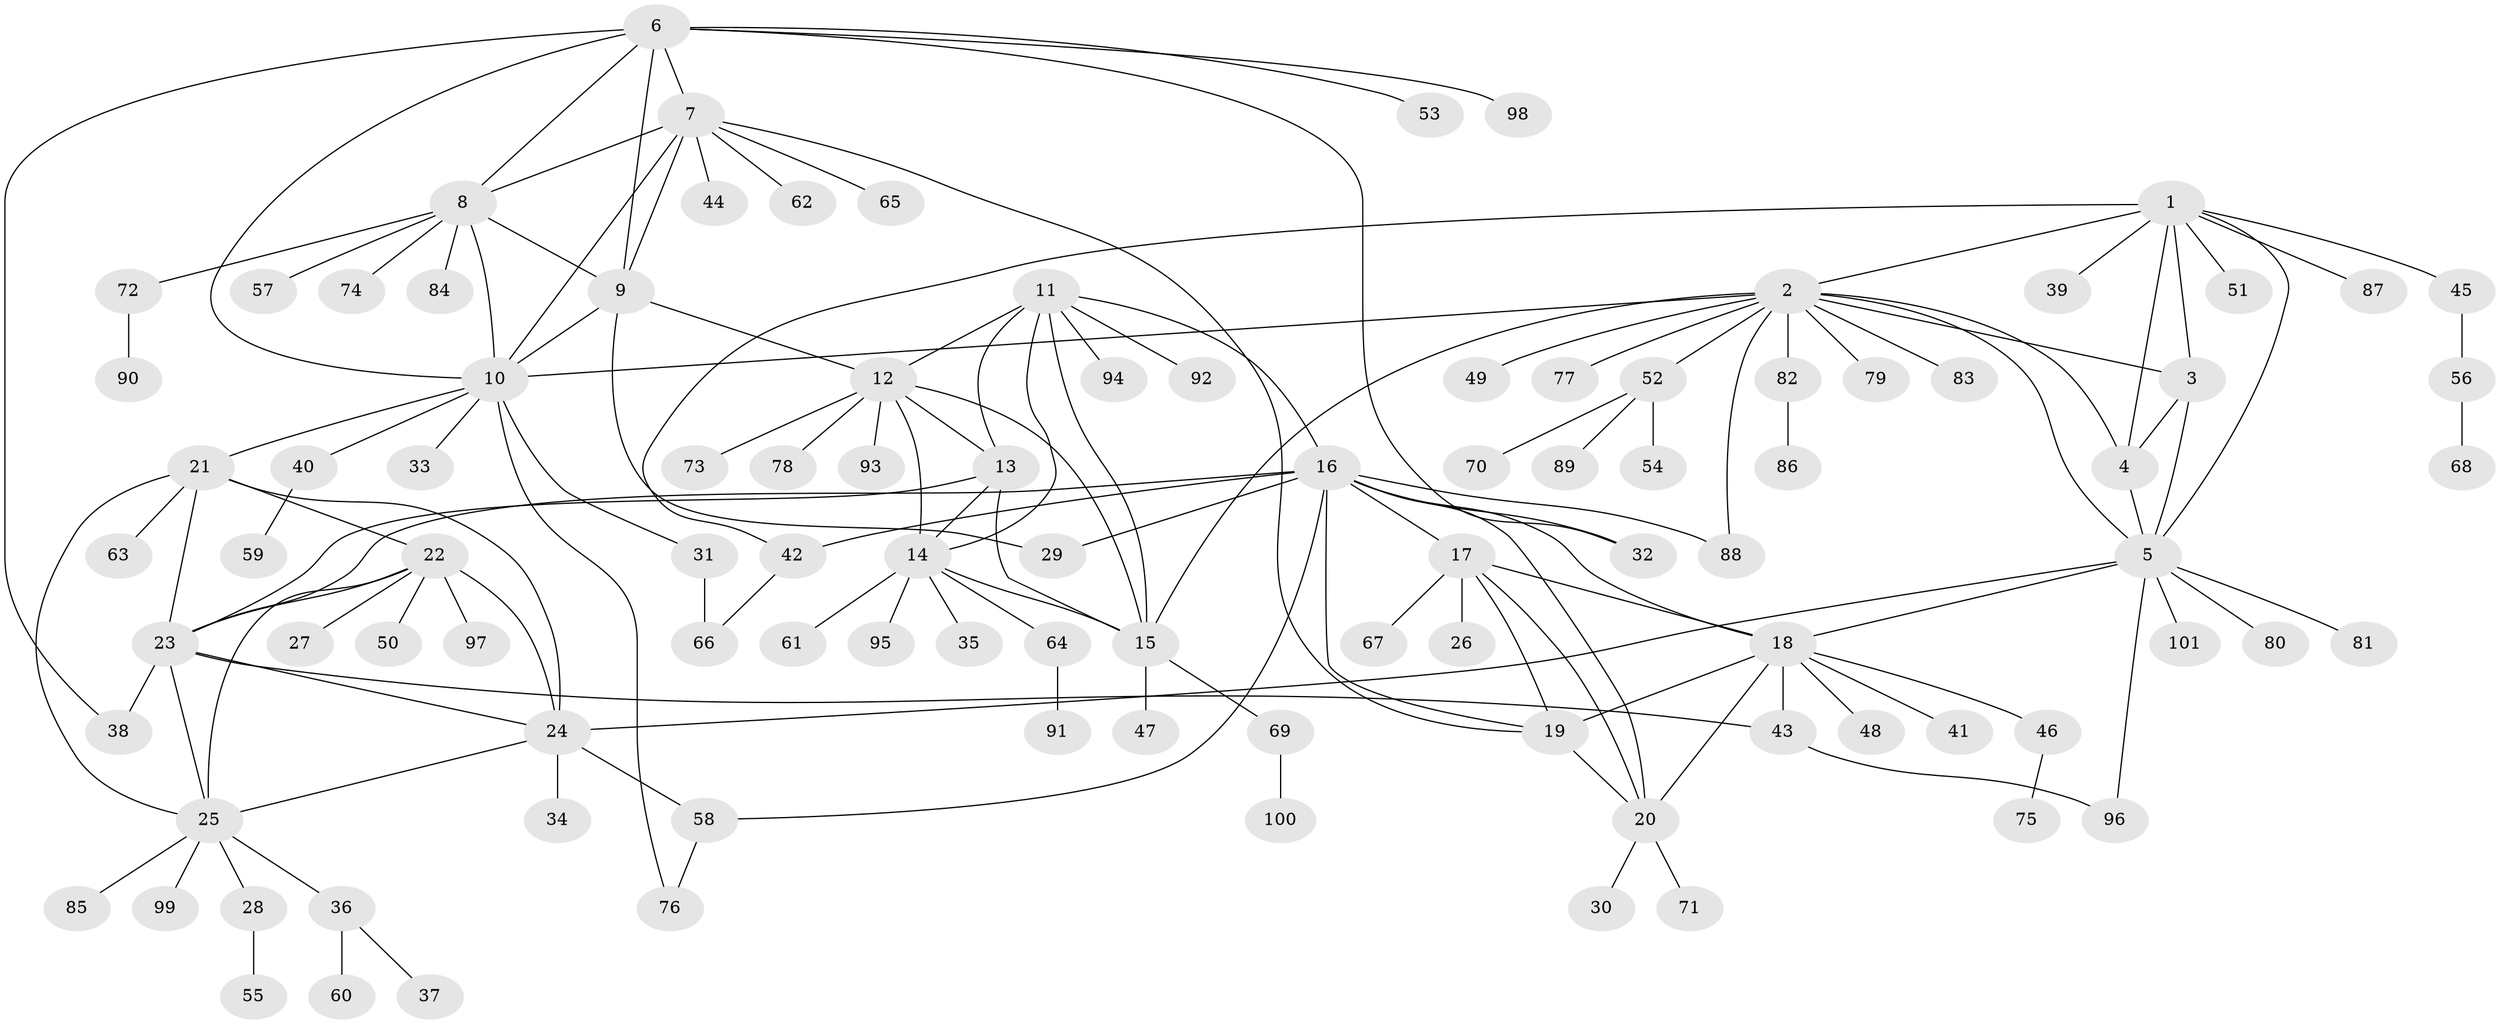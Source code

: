 // coarse degree distribution, {1: 0.7833333333333333, 7: 0.03333333333333333, 5: 0.03333333333333333, 8: 0.016666666666666666, 6: 0.016666666666666666, 10: 0.03333333333333333, 2: 0.05, 13: 0.016666666666666666, 16: 0.016666666666666666}
// Generated by graph-tools (version 1.1) at 2025/57/03/04/25 21:57:42]
// undirected, 101 vertices, 146 edges
graph export_dot {
graph [start="1"]
  node [color=gray90,style=filled];
  1;
  2;
  3;
  4;
  5;
  6;
  7;
  8;
  9;
  10;
  11;
  12;
  13;
  14;
  15;
  16;
  17;
  18;
  19;
  20;
  21;
  22;
  23;
  24;
  25;
  26;
  27;
  28;
  29;
  30;
  31;
  32;
  33;
  34;
  35;
  36;
  37;
  38;
  39;
  40;
  41;
  42;
  43;
  44;
  45;
  46;
  47;
  48;
  49;
  50;
  51;
  52;
  53;
  54;
  55;
  56;
  57;
  58;
  59;
  60;
  61;
  62;
  63;
  64;
  65;
  66;
  67;
  68;
  69;
  70;
  71;
  72;
  73;
  74;
  75;
  76;
  77;
  78;
  79;
  80;
  81;
  82;
  83;
  84;
  85;
  86;
  87;
  88;
  89;
  90;
  91;
  92;
  93;
  94;
  95;
  96;
  97;
  98;
  99;
  100;
  101;
  1 -- 2;
  1 -- 3;
  1 -- 4;
  1 -- 5;
  1 -- 39;
  1 -- 42;
  1 -- 45;
  1 -- 51;
  1 -- 87;
  2 -- 3;
  2 -- 4;
  2 -- 5;
  2 -- 10;
  2 -- 15;
  2 -- 49;
  2 -- 52;
  2 -- 77;
  2 -- 79;
  2 -- 82;
  2 -- 83;
  2 -- 88;
  3 -- 4;
  3 -- 5;
  4 -- 5;
  5 -- 18;
  5 -- 24;
  5 -- 80;
  5 -- 81;
  5 -- 96;
  5 -- 101;
  6 -- 7;
  6 -- 8;
  6 -- 9;
  6 -- 10;
  6 -- 32;
  6 -- 38;
  6 -- 53;
  6 -- 98;
  7 -- 8;
  7 -- 9;
  7 -- 10;
  7 -- 19;
  7 -- 44;
  7 -- 62;
  7 -- 65;
  8 -- 9;
  8 -- 10;
  8 -- 57;
  8 -- 72;
  8 -- 74;
  8 -- 84;
  9 -- 10;
  9 -- 12;
  9 -- 29;
  10 -- 21;
  10 -- 31;
  10 -- 33;
  10 -- 40;
  10 -- 76;
  11 -- 12;
  11 -- 13;
  11 -- 14;
  11 -- 15;
  11 -- 16;
  11 -- 92;
  11 -- 94;
  12 -- 13;
  12 -- 14;
  12 -- 15;
  12 -- 73;
  12 -- 78;
  12 -- 93;
  13 -- 14;
  13 -- 15;
  13 -- 23;
  14 -- 15;
  14 -- 35;
  14 -- 61;
  14 -- 64;
  14 -- 95;
  15 -- 47;
  15 -- 69;
  16 -- 17;
  16 -- 18;
  16 -- 19;
  16 -- 20;
  16 -- 23;
  16 -- 29;
  16 -- 32;
  16 -- 42;
  16 -- 58;
  16 -- 88;
  17 -- 18;
  17 -- 19;
  17 -- 20;
  17 -- 26;
  17 -- 67;
  18 -- 19;
  18 -- 20;
  18 -- 41;
  18 -- 43;
  18 -- 46;
  18 -- 48;
  19 -- 20;
  20 -- 30;
  20 -- 71;
  21 -- 22;
  21 -- 23;
  21 -- 24;
  21 -- 25;
  21 -- 63;
  22 -- 23;
  22 -- 24;
  22 -- 25;
  22 -- 27;
  22 -- 50;
  22 -- 97;
  23 -- 24;
  23 -- 25;
  23 -- 38;
  23 -- 43;
  24 -- 25;
  24 -- 34;
  24 -- 58;
  25 -- 28;
  25 -- 36;
  25 -- 85;
  25 -- 99;
  28 -- 55;
  31 -- 66;
  36 -- 37;
  36 -- 60;
  40 -- 59;
  42 -- 66;
  43 -- 96;
  45 -- 56;
  46 -- 75;
  52 -- 54;
  52 -- 70;
  52 -- 89;
  56 -- 68;
  58 -- 76;
  64 -- 91;
  69 -- 100;
  72 -- 90;
  82 -- 86;
}
